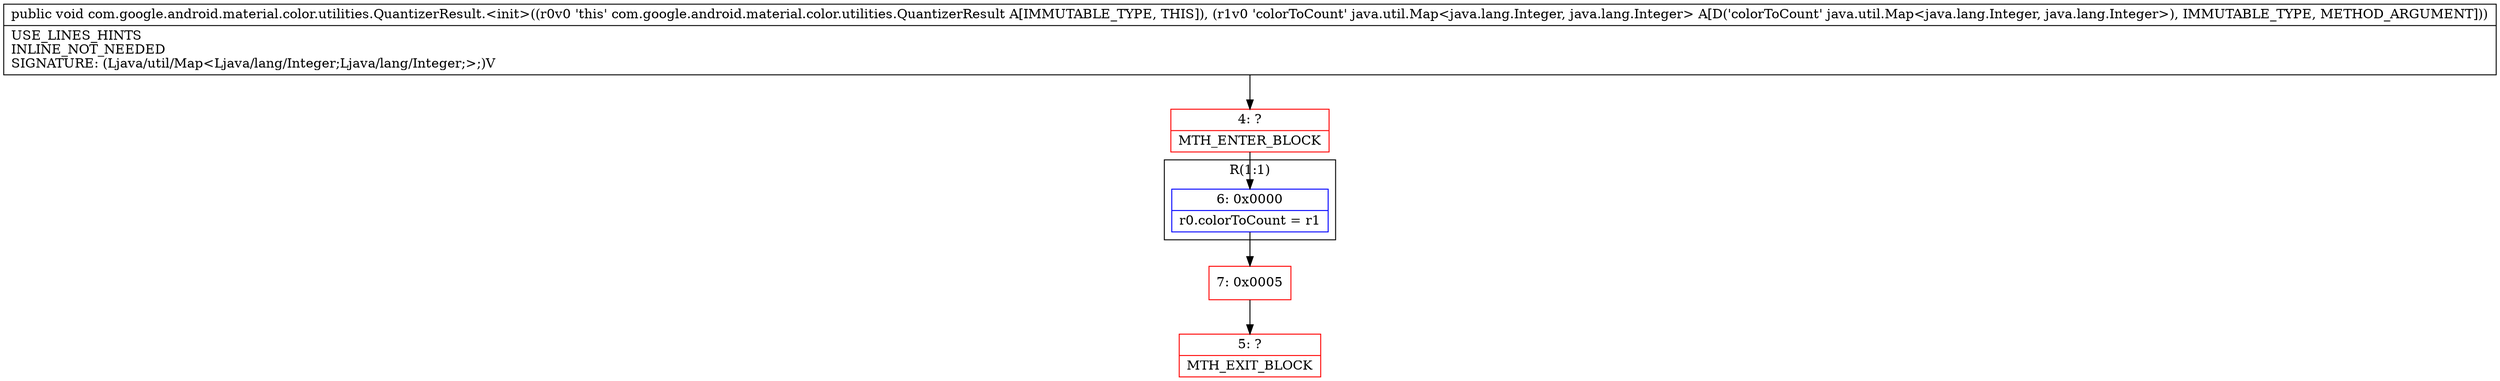 digraph "CFG forcom.google.android.material.color.utilities.QuantizerResult.\<init\>(Ljava\/util\/Map;)V" {
subgraph cluster_Region_315499563 {
label = "R(1:1)";
node [shape=record,color=blue];
Node_6 [shape=record,label="{6\:\ 0x0000|r0.colorToCount = r1\l}"];
}
Node_4 [shape=record,color=red,label="{4\:\ ?|MTH_ENTER_BLOCK\l}"];
Node_7 [shape=record,color=red,label="{7\:\ 0x0005}"];
Node_5 [shape=record,color=red,label="{5\:\ ?|MTH_EXIT_BLOCK\l}"];
MethodNode[shape=record,label="{public void com.google.android.material.color.utilities.QuantizerResult.\<init\>((r0v0 'this' com.google.android.material.color.utilities.QuantizerResult A[IMMUTABLE_TYPE, THIS]), (r1v0 'colorToCount' java.util.Map\<java.lang.Integer, java.lang.Integer\> A[D('colorToCount' java.util.Map\<java.lang.Integer, java.lang.Integer\>), IMMUTABLE_TYPE, METHOD_ARGUMENT]))  | USE_LINES_HINTS\lINLINE_NOT_NEEDED\lSIGNATURE: (Ljava\/util\/Map\<Ljava\/lang\/Integer;Ljava\/lang\/Integer;\>;)V\l}"];
MethodNode -> Node_4;Node_6 -> Node_7;
Node_4 -> Node_6;
Node_7 -> Node_5;
}

